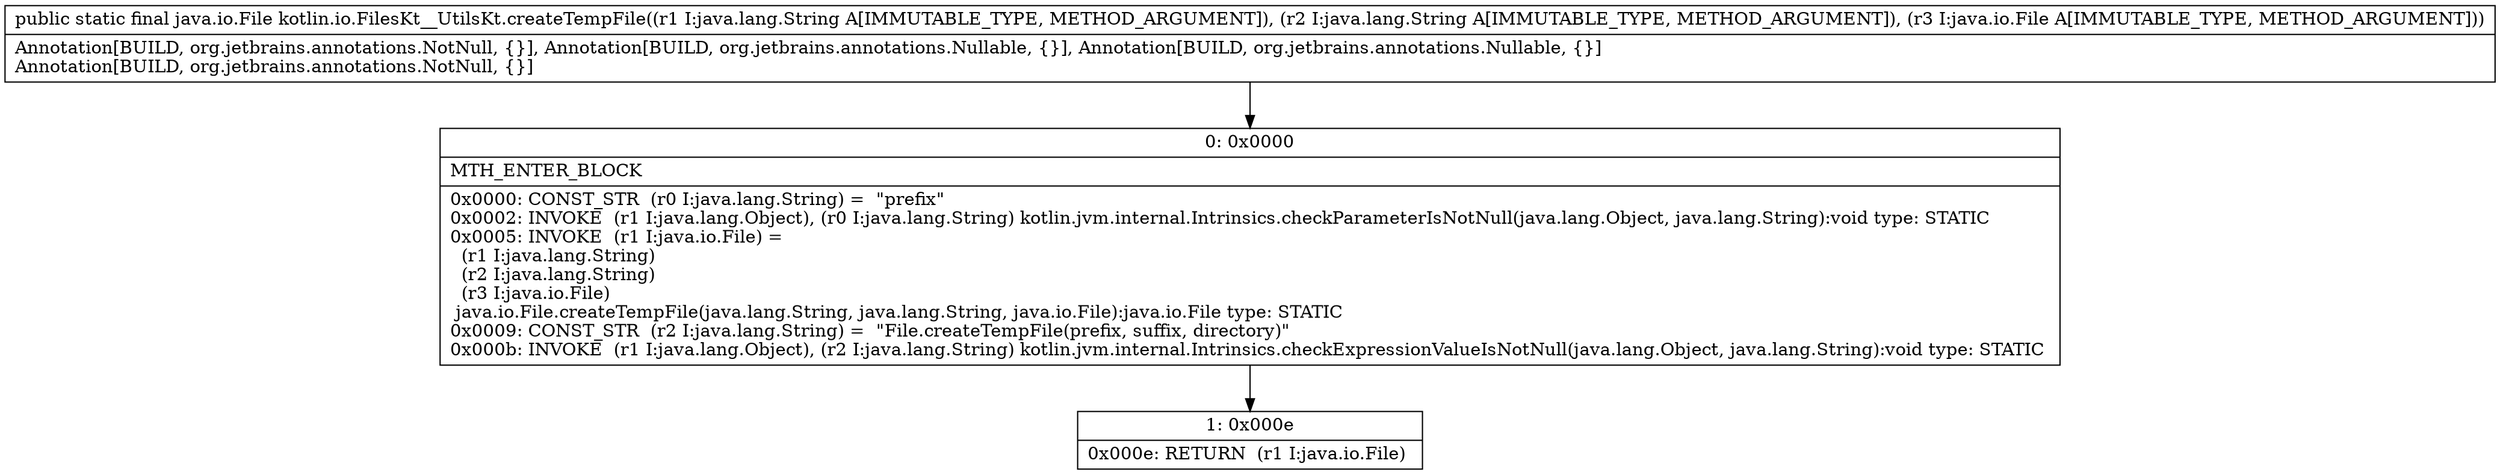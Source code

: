 digraph "CFG forkotlin.io.FilesKt__UtilsKt.createTempFile(Ljava\/lang\/String;Ljava\/lang\/String;Ljava\/io\/File;)Ljava\/io\/File;" {
Node_0 [shape=record,label="{0\:\ 0x0000|MTH_ENTER_BLOCK\l|0x0000: CONST_STR  (r0 I:java.lang.String) =  \"prefix\" \l0x0002: INVOKE  (r1 I:java.lang.Object), (r0 I:java.lang.String) kotlin.jvm.internal.Intrinsics.checkParameterIsNotNull(java.lang.Object, java.lang.String):void type: STATIC \l0x0005: INVOKE  (r1 I:java.io.File) = \l  (r1 I:java.lang.String)\l  (r2 I:java.lang.String)\l  (r3 I:java.io.File)\l java.io.File.createTempFile(java.lang.String, java.lang.String, java.io.File):java.io.File type: STATIC \l0x0009: CONST_STR  (r2 I:java.lang.String) =  \"File.createTempFile(prefix, suffix, directory)\" \l0x000b: INVOKE  (r1 I:java.lang.Object), (r2 I:java.lang.String) kotlin.jvm.internal.Intrinsics.checkExpressionValueIsNotNull(java.lang.Object, java.lang.String):void type: STATIC \l}"];
Node_1 [shape=record,label="{1\:\ 0x000e|0x000e: RETURN  (r1 I:java.io.File) \l}"];
MethodNode[shape=record,label="{public static final java.io.File kotlin.io.FilesKt__UtilsKt.createTempFile((r1 I:java.lang.String A[IMMUTABLE_TYPE, METHOD_ARGUMENT]), (r2 I:java.lang.String A[IMMUTABLE_TYPE, METHOD_ARGUMENT]), (r3 I:java.io.File A[IMMUTABLE_TYPE, METHOD_ARGUMENT]))  | Annotation[BUILD, org.jetbrains.annotations.NotNull, \{\}], Annotation[BUILD, org.jetbrains.annotations.Nullable, \{\}], Annotation[BUILD, org.jetbrains.annotations.Nullable, \{\}]\lAnnotation[BUILD, org.jetbrains.annotations.NotNull, \{\}]\l}"];
MethodNode -> Node_0;
Node_0 -> Node_1;
}

